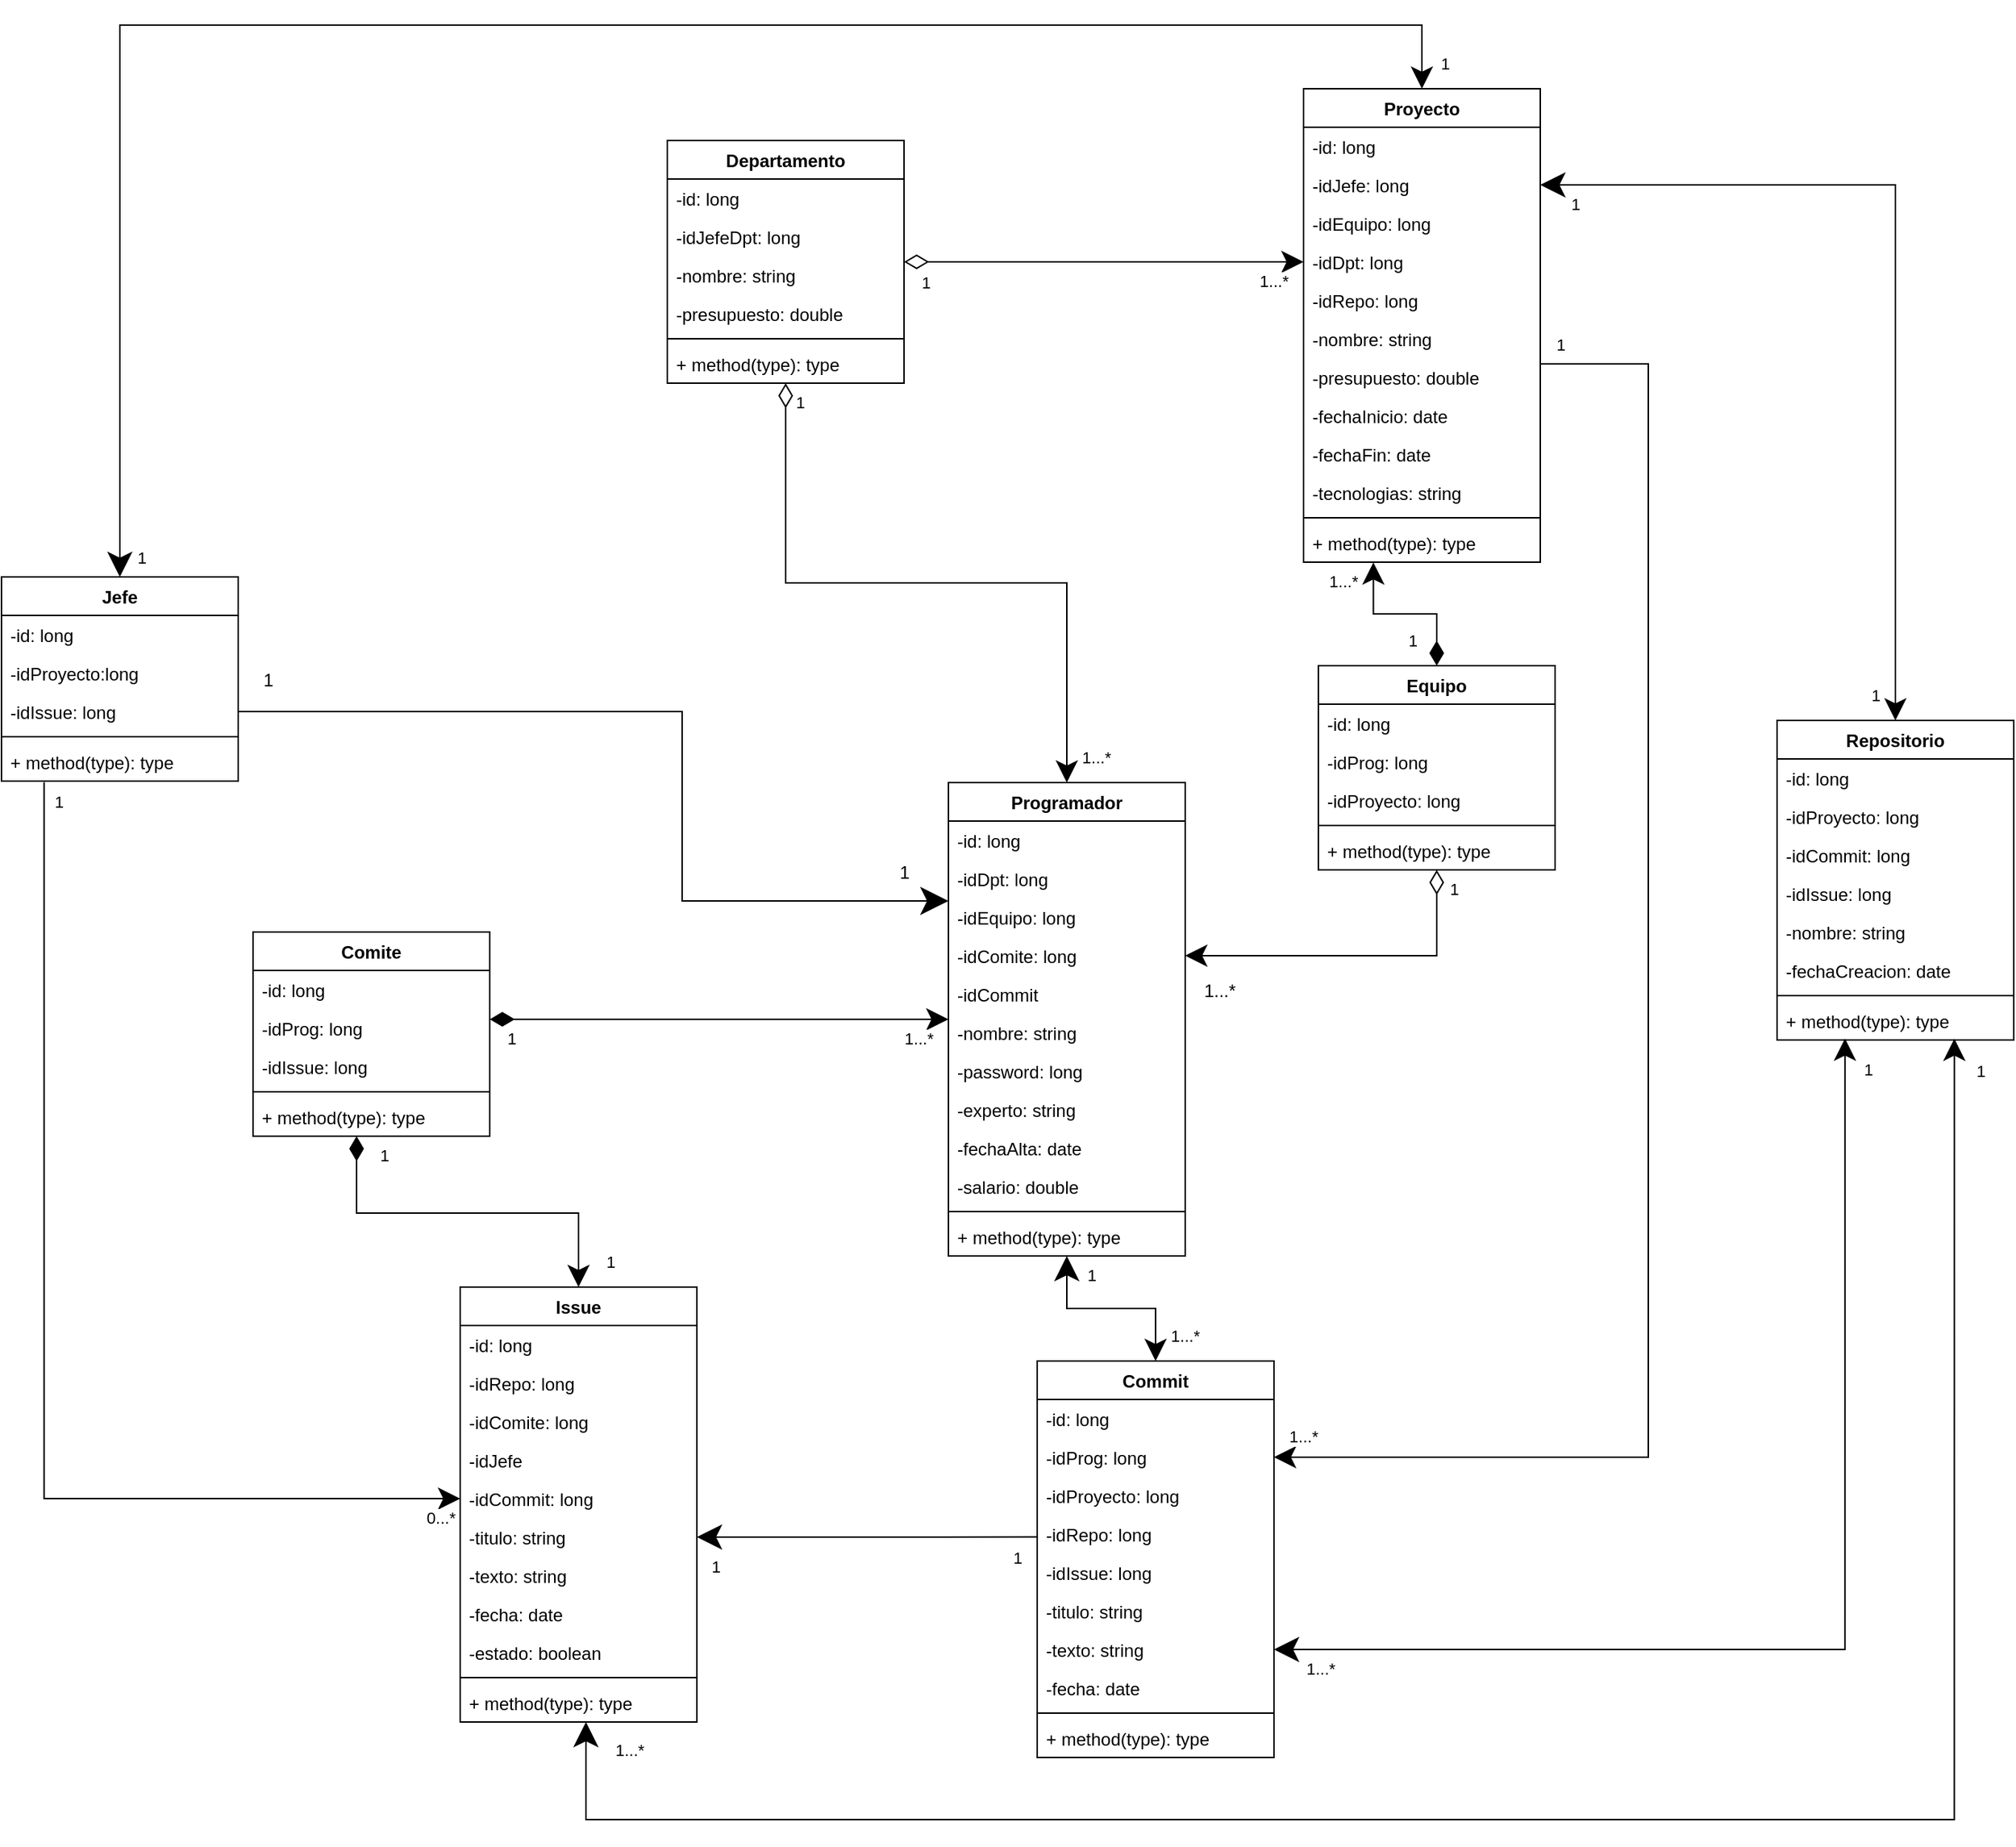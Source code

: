 <mxfile version="15.7.3" type="device"><diagram name="Diagrama de clases" id="c4acf3e9-155e-7222-9cf6-157b1a14988f"><mxGraphModel dx="868" dy="553" grid="1" gridSize="10" guides="1" tooltips="1" connect="1" arrows="1" fold="1" page="1" pageScale="1" pageWidth="2336" pageHeight="1654" background="none" math="0" shadow="0"><root><mxCell id="0"/><mxCell id="1" parent="0"/><mxCell id="_axdzpxDqSLrWPt9ekQt-28" value="" style="endArrow=classic;html=1;endSize=12;startArrow=diamondThin;startSize=14;startFill=0;edgeStyle=orthogonalEdgeStyle;rounded=0;endFill=1;exitX=1;exitY=0.5;exitDx=0;exitDy=0;entryX=0;entryY=0.5;entryDx=0;entryDy=0;" parent="1" source="Kv5uERLGmdED0ssKvJ5S-2" target="Kv5uERLGmdED0ssKvJ5S-15" edge="1"><mxGeometry relative="1" as="geometry"><mxPoint x="1140" y="413" as="sourcePoint"/><mxPoint x="1353.58" y="413" as="targetPoint"/></mxGeometry></mxCell><mxCell id="_axdzpxDqSLrWPt9ekQt-29" value="1" style="edgeLabel;resizable=0;html=1;align=left;verticalAlign=top;" parent="_axdzpxDqSLrWPt9ekQt-28" connectable="0" vertex="1"><mxGeometry x="-1" relative="1" as="geometry"><mxPoint x="10" y="1" as="offset"/></mxGeometry></mxCell><mxCell id="_axdzpxDqSLrWPt9ekQt-30" value="1...*" style="edgeLabel;resizable=0;html=1;align=right;verticalAlign=top;" parent="_axdzpxDqSLrWPt9ekQt-28" connectable="0" vertex="1"><mxGeometry x="1" relative="1" as="geometry"><mxPoint x="-10" as="offset"/></mxGeometry></mxCell><mxCell id="_axdzpxDqSLrWPt9ekQt-35" value="" style="endArrow=classic;html=1;endSize=12;startArrow=diamondThin;startSize=14;startFill=1;edgeStyle=orthogonalEdgeStyle;rounded=0;entryX=0.295;entryY=1.007;entryDx=0;entryDy=0;exitX=0.5;exitY=0;exitDx=0;exitDy=0;endFill=1;entryPerimeter=0;" parent="1" source="Kv5uERLGmdED0ssKvJ5S-37" target="Kv5uERLGmdED0ssKvJ5S-12" edge="1"><mxGeometry relative="1" as="geometry"><mxPoint x="1455" y="670" as="sourcePoint"/><mxPoint x="1443.58" y="556" as="targetPoint"/><Array as="points"/></mxGeometry></mxCell><mxCell id="_axdzpxDqSLrWPt9ekQt-36" value="1" style="edgeLabel;resizable=0;html=1;align=left;verticalAlign=top;" parent="_axdzpxDqSLrWPt9ekQt-35" connectable="0" vertex="1"><mxGeometry x="-1" relative="1" as="geometry"><mxPoint x="-21" y="-30" as="offset"/></mxGeometry></mxCell><mxCell id="_axdzpxDqSLrWPt9ekQt-37" value="1...*" style="edgeLabel;resizable=0;html=1;align=right;verticalAlign=top;" parent="_axdzpxDqSLrWPt9ekQt-35" connectable="0" vertex="1"><mxGeometry x="1" relative="1" as="geometry"><mxPoint x="-10" as="offset"/></mxGeometry></mxCell><mxCell id="_axdzpxDqSLrWPt9ekQt-48" value="" style="endArrow=classic;html=1;endSize=12;startArrow=diamondThin;startSize=14;startFill=0;edgeStyle=orthogonalEdgeStyle;rounded=0;endFill=1;exitX=0.5;exitY=1;exitDx=0;exitDy=0;entryX=1;entryY=0.5;entryDx=0;entryDy=0;" parent="1" source="Kv5uERLGmdED0ssKvJ5S-37" target="Kv5uERLGmdED0ssKvJ5S-28" edge="1"><mxGeometry relative="1" as="geometry"><mxPoint x="1452.9" y="775.742" as="sourcePoint"/><mxPoint x="1273" y="923" as="targetPoint"/><Array as="points"><mxPoint x="1450" y="876"/></Array></mxGeometry></mxCell><mxCell id="_axdzpxDqSLrWPt9ekQt-49" value="1" style="edgeLabel;resizable=0;html=1;align=left;verticalAlign=top;" parent="_axdzpxDqSLrWPt9ekQt-48" connectable="0" vertex="1"><mxGeometry x="-1" relative="1" as="geometry"><mxPoint x="7" as="offset"/></mxGeometry></mxCell><mxCell id="_axdzpxDqSLrWPt9ekQt-51" value="1...*" style="text;html=1;align=center;verticalAlign=middle;resizable=0;points=[];autosize=1;strokeColor=none;fillColor=none;" parent="1" vertex="1"><mxGeometry x="1283" y="890" width="40" height="20" as="geometry"/></mxCell><mxCell id="_axdzpxDqSLrWPt9ekQt-52" value="" style="endArrow=classic;html=1;endSize=12;startArrow=diamondThin;startSize=14;startFill=0;edgeStyle=orthogonalEdgeStyle;rounded=0;exitX=0.5;exitY=1;exitDx=0;exitDy=0;entryX=0.5;entryY=0;entryDx=0;entryDy=0;endFill=1;" parent="1" source="Kv5uERLGmdED0ssKvJ5S-2" target="Kv5uERLGmdED0ssKvJ5S-21" edge="1"><mxGeometry relative="1" as="geometry"><mxPoint x="1035.21" y="556" as="sourcePoint"/><mxPoint x="1193" y="793" as="targetPoint"/></mxGeometry></mxCell><mxCell id="_axdzpxDqSLrWPt9ekQt-53" value="1" style="edgeLabel;resizable=0;html=1;align=left;verticalAlign=top;" parent="_axdzpxDqSLrWPt9ekQt-52" connectable="0" vertex="1"><mxGeometry x="-1" relative="1" as="geometry"><mxPoint x="5" as="offset"/></mxGeometry></mxCell><mxCell id="_axdzpxDqSLrWPt9ekQt-54" value="1...*" style="edgeLabel;resizable=0;html=1;align=right;verticalAlign=top;" parent="_axdzpxDqSLrWPt9ekQt-52" connectable="0" vertex="1"><mxGeometry x="1" relative="1" as="geometry"><mxPoint x="30" y="-30" as="offset"/></mxGeometry></mxCell><mxCell id="_axdzpxDqSLrWPt9ekQt-59" value="" style="endArrow=classic;html=1;endSize=12;startArrow=diamondThin;startSize=14;startFill=1;edgeStyle=orthogonalEdgeStyle;rounded=0;endFill=1;entryX=0;entryY=0.5;entryDx=0;entryDy=0;" parent="1" target="Kv5uERLGmdED0ssKvJ5S-21" edge="1"><mxGeometry relative="1" as="geometry"><mxPoint x="810" y="919" as="sourcePoint"/><mxPoint x="1040" y="915" as="targetPoint"/><Array as="points"><mxPoint x="860" y="919"/></Array></mxGeometry></mxCell><mxCell id="_axdzpxDqSLrWPt9ekQt-60" value="1" style="edgeLabel;resizable=0;html=1;align=left;verticalAlign=top;" parent="_axdzpxDqSLrWPt9ekQt-59" connectable="0" vertex="1"><mxGeometry x="-1" relative="1" as="geometry"><mxPoint x="10" as="offset"/></mxGeometry></mxCell><mxCell id="_axdzpxDqSLrWPt9ekQt-61" value="1...*" style="edgeLabel;resizable=0;html=1;align=right;verticalAlign=top;" parent="_axdzpxDqSLrWPt9ekQt-59" connectable="0" vertex="1"><mxGeometry x="1" relative="1" as="geometry"><mxPoint x="-10" as="offset"/></mxGeometry></mxCell><mxCell id="_axdzpxDqSLrWPt9ekQt-72" value="" style="endArrow=classic;html=1;endSize=12;startArrow=diamondThin;startSize=14;startFill=1;edgeStyle=orthogonalEdgeStyle;rounded=0;endFill=1;entryX=0.5;entryY=0;entryDx=0;entryDy=0;" parent="1" source="Kv5uERLGmdED0ssKvJ5S-84" target="Kv5uERLGmdED0ssKvJ5S-66" edge="1"><mxGeometry relative="1" as="geometry"><mxPoint x="710" y="1050" as="sourcePoint"/><mxPoint x="888" y="1117" as="targetPoint"/><Array as="points"><mxPoint x="720" y="1050"/><mxPoint x="870" y="1050"/></Array></mxGeometry></mxCell><mxCell id="_axdzpxDqSLrWPt9ekQt-73" value="1" style="edgeLabel;resizable=0;html=1;align=left;verticalAlign=top;" parent="_axdzpxDqSLrWPt9ekQt-72" connectable="0" vertex="1"><mxGeometry x="-1" relative="1" as="geometry"><mxPoint x="14" as="offset"/></mxGeometry></mxCell><mxCell id="_axdzpxDqSLrWPt9ekQt-74" value="1" style="edgeLabel;resizable=0;html=1;align=right;verticalAlign=top;" parent="_axdzpxDqSLrWPt9ekQt-72" connectable="0" vertex="1"><mxGeometry x="1" relative="1" as="geometry"><mxPoint x="25" y="-30" as="offset"/></mxGeometry></mxCell><mxCell id="_axdzpxDqSLrWPt9ekQt-83" value="" style="endArrow=classic;html=1;endSize=12;startArrow=classic;startSize=14;startFill=1;edgeStyle=orthogonalEdgeStyle;rounded=0;exitX=0.5;exitY=1;exitDx=0;exitDy=0;endFill=1;" parent="1" source="Kv5uERLGmdED0ssKvJ5S-21" target="Kv5uERLGmdED0ssKvJ5S-53" edge="1"><mxGeometry relative="1" as="geometry"><mxPoint x="1180.84" y="1079" as="sourcePoint"/><mxPoint x="1263" y="1137" as="targetPoint"/></mxGeometry></mxCell><mxCell id="_axdzpxDqSLrWPt9ekQt-84" value="1" style="edgeLabel;resizable=0;html=1;align=left;verticalAlign=top;" parent="_axdzpxDqSLrWPt9ekQt-83" connectable="0" vertex="1"><mxGeometry x="-1" relative="1" as="geometry"><mxPoint x="12" as="offset"/></mxGeometry></mxCell><mxCell id="_axdzpxDqSLrWPt9ekQt-85" value="1...*" style="edgeLabel;resizable=0;html=1;align=right;verticalAlign=top;" parent="_axdzpxDqSLrWPt9ekQt-83" connectable="0" vertex="1"><mxGeometry x="1" relative="1" as="geometry"><mxPoint x="30" y="-30" as="offset"/></mxGeometry></mxCell><mxCell id="_axdzpxDqSLrWPt9ekQt-86" value="" style="endArrow=classic;html=1;endSize=12;startArrow=none;startSize=14;startFill=0;edgeStyle=orthogonalEdgeStyle;rounded=0;exitX=1;exitY=0.5;exitDx=0;exitDy=0;endFill=1;entryX=1;entryY=0.5;entryDx=0;entryDy=0;" parent="1" source="Kv5uERLGmdED0ssKvJ5S-20" target="Kv5uERLGmdED0ssKvJ5S-57" edge="1"><mxGeometry relative="1" as="geometry"><mxPoint x="1533.58" y="439" as="sourcePoint"/><mxPoint x="1333" y="1254" as="targetPoint"/><Array as="points"><mxPoint x="1520" y="476"/><mxPoint x="1593" y="476"/><mxPoint x="1593" y="1215"/></Array></mxGeometry></mxCell><mxCell id="_axdzpxDqSLrWPt9ekQt-87" value="1" style="edgeLabel;resizable=0;html=1;align=left;verticalAlign=top;" parent="_axdzpxDqSLrWPt9ekQt-86" connectable="0" vertex="1"><mxGeometry x="-1" relative="1" as="geometry"><mxPoint x="9" y="17" as="offset"/></mxGeometry></mxCell><mxCell id="_axdzpxDqSLrWPt9ekQt-88" value="1...*" style="edgeLabel;resizable=0;html=1;align=right;verticalAlign=top;" parent="_axdzpxDqSLrWPt9ekQt-86" connectable="0" vertex="1"><mxGeometry x="1" relative="1" as="geometry"><mxPoint x="30" y="-27" as="offset"/></mxGeometry></mxCell><mxCell id="_axdzpxDqSLrWPt9ekQt-96" value="" style="endArrow=classic;html=1;endSize=12;startArrow=classic;startSize=14;startFill=1;edgeStyle=orthogonalEdgeStyle;rounded=0;endFill=1;entryX=0.287;entryY=0.962;entryDx=0;entryDy=0;entryPerimeter=0;exitX=1;exitY=0.5;exitDx=0;exitDy=0;" parent="1" source="Kv5uERLGmdED0ssKvJ5S-63" target="Kv5uERLGmdED0ssKvJ5S-47" edge="1"><mxGeometry relative="1" as="geometry"><mxPoint x="1440" y="1306" as="sourcePoint"/><mxPoint x="1773" y="1000" as="targetPoint"/></mxGeometry></mxCell><mxCell id="_axdzpxDqSLrWPt9ekQt-97" value="1...*" style="edgeLabel;resizable=0;html=1;align=left;verticalAlign=top;" parent="_axdzpxDqSLrWPt9ekQt-96" connectable="0" vertex="1"><mxGeometry x="-1" relative="1" as="geometry"><mxPoint x="20" as="offset"/></mxGeometry></mxCell><mxCell id="_axdzpxDqSLrWPt9ekQt-98" value="1" style="edgeLabel;resizable=0;html=1;align=right;verticalAlign=top;" parent="_axdzpxDqSLrWPt9ekQt-96" connectable="0" vertex="1"><mxGeometry x="1" relative="1" as="geometry"><mxPoint x="20" y="8" as="offset"/></mxGeometry></mxCell><mxCell id="_axdzpxDqSLrWPt9ekQt-99" value="" style="endArrow=classic;html=1;endSize=12;startArrow=classic;startSize=14;startFill=1;edgeStyle=orthogonalEdgeStyle;rounded=0;entryX=0.5;entryY=0;entryDx=0;entryDy=0;exitX=1;exitY=0.5;exitDx=0;exitDy=0;endFill=1;" parent="1" source="Kv5uERLGmdED0ssKvJ5S-13" target="Kv5uERLGmdED0ssKvJ5S-44" edge="1"><mxGeometry relative="1" as="geometry"><mxPoint x="1533.58" y="361" as="sourcePoint"/><mxPoint x="1783" y="727" as="targetPoint"/></mxGeometry></mxCell><mxCell id="_axdzpxDqSLrWPt9ekQt-100" value="1" style="edgeLabel;resizable=0;html=1;align=left;verticalAlign=top;" parent="_axdzpxDqSLrWPt9ekQt-99" connectable="0" vertex="1"><mxGeometry x="-1" relative="1" as="geometry"><mxPoint x="19" as="offset"/></mxGeometry></mxCell><mxCell id="_axdzpxDqSLrWPt9ekQt-101" value="1" style="edgeLabel;resizable=0;html=1;align=right;verticalAlign=top;" parent="_axdzpxDqSLrWPt9ekQt-99" connectable="0" vertex="1"><mxGeometry x="1" relative="1" as="geometry"><mxPoint x="-10" y="-30" as="offset"/></mxGeometry></mxCell><mxCell id="_axdzpxDqSLrWPt9ekQt-102" value="" style="endArrow=none;html=1;endSize=12;startArrow=classic;startSize=14;startFill=1;edgeStyle=orthogonalEdgeStyle;rounded=0;endFill=0;exitX=1;exitY=0.5;exitDx=0;exitDy=0;entryX=0.003;entryY=0.57;entryDx=0;entryDy=0;entryPerimeter=0;" parent="1" source="Kv5uERLGmdED0ssKvJ5S-77" target="Kv5uERLGmdED0ssKvJ5S-59" edge="1"><mxGeometry relative="1" as="geometry"><mxPoint x="980" y="1270" as="sourcePoint"/><mxPoint x="1110" y="1250" as="targetPoint"/><Array as="points"><mxPoint x="1110" y="1269"/></Array></mxGeometry></mxCell><mxCell id="_axdzpxDqSLrWPt9ekQt-103" value="1" style="edgeLabel;resizable=0;html=1;align=left;verticalAlign=top;" parent="_axdzpxDqSLrWPt9ekQt-102" connectable="0" vertex="1"><mxGeometry x="-1" relative="1" as="geometry"><mxPoint x="8" y="7" as="offset"/></mxGeometry></mxCell><mxCell id="_axdzpxDqSLrWPt9ekQt-104" value="1" style="edgeLabel;resizable=0;html=1;align=right;verticalAlign=top;" parent="_axdzpxDqSLrWPt9ekQt-102" connectable="0" vertex="1"><mxGeometry x="1" relative="1" as="geometry"><mxPoint x="-10" y="1" as="offset"/></mxGeometry></mxCell><mxCell id="_axdzpxDqSLrWPt9ekQt-105" value="" style="endArrow=classic;html=1;endSize=12;startArrow=classic;startSize=14;startFill=1;edgeStyle=orthogonalEdgeStyle;rounded=0;endFill=1;entryX=0.749;entryY=0.966;entryDx=0;entryDy=0;entryPerimeter=0;" parent="1" source="Kv5uERLGmdED0ssKvJ5S-69" target="Kv5uERLGmdED0ssKvJ5S-47" edge="1"><mxGeometry relative="1" as="geometry"><mxPoint x="800" y="1420" as="sourcePoint"/><mxPoint x="1800" y="990" as="targetPoint"/><Array as="points"><mxPoint x="875" y="1460"/><mxPoint x="1800" y="1460"/></Array></mxGeometry></mxCell><mxCell id="_axdzpxDqSLrWPt9ekQt-106" value="1...*" style="edgeLabel;resizable=0;html=1;align=left;verticalAlign=top;" parent="_axdzpxDqSLrWPt9ekQt-105" connectable="0" vertex="1"><mxGeometry x="-1" relative="1" as="geometry"><mxPoint x="18" y="6" as="offset"/></mxGeometry></mxCell><mxCell id="_axdzpxDqSLrWPt9ekQt-107" value="1" style="edgeLabel;resizable=0;html=1;align=right;verticalAlign=top;" parent="_axdzpxDqSLrWPt9ekQt-105" connectable="0" vertex="1"><mxGeometry x="1" relative="1" as="geometry"><mxPoint x="22" y="9" as="offset"/></mxGeometry></mxCell><mxCell id="_axdzpxDqSLrWPt9ekQt-113" value="" style="endArrow=classic;html=1;endSize=12;startArrow=none;startSize=14;startFill=0;edgeStyle=orthogonalEdgeStyle;rounded=0;entryX=0;entryY=0.5;entryDx=0;entryDy=0;endFill=1;exitX=0.18;exitY=1.031;exitDx=0;exitDy=0;exitPerimeter=0;" parent="1" source="Kv5uERLGmdED0ssKvJ5S-91" target="Kv5uERLGmdED0ssKvJ5S-76" edge="1"><mxGeometry relative="1" as="geometry"><mxPoint x="537.96" y="766.324" as="sourcePoint"/><mxPoint x="813" y="1286" as="targetPoint"/></mxGeometry></mxCell><mxCell id="_axdzpxDqSLrWPt9ekQt-114" value="1" style="edgeLabel;resizable=0;html=1;align=left;verticalAlign=top;" parent="_axdzpxDqSLrWPt9ekQt-113" connectable="0" vertex="1"><mxGeometry x="-1" relative="1" as="geometry"><mxPoint x="5" as="offset"/></mxGeometry></mxCell><mxCell id="_axdzpxDqSLrWPt9ekQt-115" value="0...*" style="edgeLabel;resizable=0;html=1;align=right;verticalAlign=top;" parent="_axdzpxDqSLrWPt9ekQt-113" connectable="0" vertex="1"><mxGeometry x="1" relative="1" as="geometry"><mxPoint x="-3" as="offset"/></mxGeometry></mxCell><mxCell id="_axdzpxDqSLrWPt9ekQt-116" value="" style="endArrow=classic;endSize=16;endFill=1;html=1;rounded=0;edgeStyle=orthogonalEdgeStyle;exitX=1;exitY=0.5;exitDx=0;exitDy=0;entryX=0;entryY=0.25;entryDx=0;entryDy=0;" parent="1" source="Kv5uERLGmdED0ssKvJ5S-94" target="Kv5uERLGmdED0ssKvJ5S-21" edge="1"><mxGeometry width="160" relative="1" as="geometry"><mxPoint x="810" y="690" as="sourcePoint"/><mxPoint x="1113" y="884" as="targetPoint"/><Array as="points"><mxPoint x="940" y="711"/><mxPoint x="940" y="839"/></Array></mxGeometry></mxCell><mxCell id="_axdzpxDqSLrWPt9ekQt-117" value="" style="endArrow=classic;html=1;endSize=12;startArrow=classic;startSize=14;startFill=1;edgeStyle=orthogonalEdgeStyle;rounded=0;entryX=0.5;entryY=0;entryDx=0;entryDy=0;exitX=0.5;exitY=0;exitDx=0;exitDy=0;endFill=1;" parent="1" source="Kv5uERLGmdED0ssKvJ5S-88" target="Kv5uERLGmdED0ssKvJ5S-9" edge="1"><mxGeometry relative="1" as="geometry"><mxPoint x="543" y="663" as="sourcePoint"/><mxPoint x="1443.58" y="270" as="targetPoint"/><Array as="points"><mxPoint x="560" y="247"/><mxPoint x="1440" y="247"/></Array></mxGeometry></mxCell><mxCell id="_axdzpxDqSLrWPt9ekQt-118" value="1" style="edgeLabel;resizable=0;html=1;align=left;verticalAlign=top;" parent="_axdzpxDqSLrWPt9ekQt-117" connectable="0" vertex="1"><mxGeometry x="-1" relative="1" as="geometry"><mxPoint x="10" y="-26" as="offset"/></mxGeometry></mxCell><mxCell id="_axdzpxDqSLrWPt9ekQt-119" value="1" style="edgeLabel;resizable=0;html=1;align=right;verticalAlign=top;" parent="_axdzpxDqSLrWPt9ekQt-117" connectable="0" vertex="1"><mxGeometry x="1" relative="1" as="geometry"><mxPoint x="19" y="-30" as="offset"/></mxGeometry></mxCell><mxCell id="Kv5uERLGmdED0ssKvJ5S-2" value="Departamento" style="swimlane;fontStyle=1;align=center;verticalAlign=top;childLayout=stackLayout;horizontal=1;startSize=26;horizontalStack=0;resizeParent=1;resizeParentMax=0;resizeLast=0;collapsible=1;marginBottom=0;" parent="1" vertex="1"><mxGeometry x="930" y="325" width="160" height="164" as="geometry"/></mxCell><mxCell id="Kv5uERLGmdED0ssKvJ5S-3" value="-id: long" style="text;strokeColor=none;fillColor=none;align=left;verticalAlign=top;spacingLeft=4;spacingRight=4;overflow=hidden;rotatable=0;points=[[0,0.5],[1,0.5]];portConstraint=eastwest;" parent="Kv5uERLGmdED0ssKvJ5S-2" vertex="1"><mxGeometry y="26" width="160" height="26" as="geometry"/></mxCell><mxCell id="Kv5uERLGmdED0ssKvJ5S-7" value="-idJefeDpt: long" style="text;strokeColor=none;fillColor=none;align=left;verticalAlign=top;spacingLeft=4;spacingRight=4;overflow=hidden;rotatable=0;points=[[0,0.5],[1,0.5]];portConstraint=eastwest;" parent="Kv5uERLGmdED0ssKvJ5S-2" vertex="1"><mxGeometry y="52" width="160" height="26" as="geometry"/></mxCell><mxCell id="Kv5uERLGmdED0ssKvJ5S-6" value="-nombre: string" style="text;strokeColor=none;fillColor=none;align=left;verticalAlign=top;spacingLeft=4;spacingRight=4;overflow=hidden;rotatable=0;points=[[0,0.5],[1,0.5]];portConstraint=eastwest;" parent="Kv5uERLGmdED0ssKvJ5S-2" vertex="1"><mxGeometry y="78" width="160" height="26" as="geometry"/></mxCell><mxCell id="Kv5uERLGmdED0ssKvJ5S-8" value="-presupuesto: double" style="text;strokeColor=none;fillColor=none;align=left;verticalAlign=top;spacingLeft=4;spacingRight=4;overflow=hidden;rotatable=0;points=[[0,0.5],[1,0.5]];portConstraint=eastwest;" parent="Kv5uERLGmdED0ssKvJ5S-2" vertex="1"><mxGeometry y="104" width="160" height="26" as="geometry"/></mxCell><mxCell id="Kv5uERLGmdED0ssKvJ5S-4" value="" style="line;strokeWidth=1;fillColor=none;align=left;verticalAlign=middle;spacingTop=-1;spacingLeft=3;spacingRight=3;rotatable=0;labelPosition=right;points=[];portConstraint=eastwest;" parent="Kv5uERLGmdED0ssKvJ5S-2" vertex="1"><mxGeometry y="130" width="160" height="8" as="geometry"/></mxCell><mxCell id="Kv5uERLGmdED0ssKvJ5S-5" value="+ method(type): type" style="text;strokeColor=none;fillColor=none;align=left;verticalAlign=top;spacingLeft=4;spacingRight=4;overflow=hidden;rotatable=0;points=[[0,0.5],[1,0.5]];portConstraint=eastwest;" parent="Kv5uERLGmdED0ssKvJ5S-2" vertex="1"><mxGeometry y="138" width="160" height="26" as="geometry"/></mxCell><mxCell id="Kv5uERLGmdED0ssKvJ5S-9" value="Proyecto" style="swimlane;fontStyle=1;align=center;verticalAlign=top;childLayout=stackLayout;horizontal=1;startSize=26;horizontalStack=0;resizeParent=1;resizeParentMax=0;resizeLast=0;collapsible=1;marginBottom=0;" parent="1" vertex="1"><mxGeometry x="1360" y="290" width="160" height="320" as="geometry"/></mxCell><mxCell id="Kv5uERLGmdED0ssKvJ5S-10" value="-id: long" style="text;strokeColor=none;fillColor=none;align=left;verticalAlign=top;spacingLeft=4;spacingRight=4;overflow=hidden;rotatable=0;points=[[0,0.5],[1,0.5]];portConstraint=eastwest;" parent="Kv5uERLGmdED0ssKvJ5S-9" vertex="1"><mxGeometry y="26" width="160" height="26" as="geometry"/></mxCell><mxCell id="Kv5uERLGmdED0ssKvJ5S-13" value="-idJefe: long" style="text;strokeColor=none;fillColor=none;align=left;verticalAlign=top;spacingLeft=4;spacingRight=4;overflow=hidden;rotatable=0;points=[[0,0.5],[1,0.5]];portConstraint=eastwest;" parent="Kv5uERLGmdED0ssKvJ5S-9" vertex="1"><mxGeometry y="52" width="160" height="26" as="geometry"/></mxCell><mxCell id="Kv5uERLGmdED0ssKvJ5S-14" value="-idEquipo: long" style="text;strokeColor=none;fillColor=none;align=left;verticalAlign=top;spacingLeft=4;spacingRight=4;overflow=hidden;rotatable=0;points=[[0,0.5],[1,0.5]];portConstraint=eastwest;" parent="Kv5uERLGmdED0ssKvJ5S-9" vertex="1"><mxGeometry y="78" width="160" height="26" as="geometry"/></mxCell><mxCell id="Kv5uERLGmdED0ssKvJ5S-15" value="-idDpt: long" style="text;strokeColor=none;fillColor=none;align=left;verticalAlign=top;spacingLeft=4;spacingRight=4;overflow=hidden;rotatable=0;points=[[0,0.5],[1,0.5]];portConstraint=eastwest;" parent="Kv5uERLGmdED0ssKvJ5S-9" vertex="1"><mxGeometry y="104" width="160" height="26" as="geometry"/></mxCell><mxCell id="Kv5uERLGmdED0ssKvJ5S-20" value="-idRepo: long" style="text;strokeColor=none;fillColor=none;align=left;verticalAlign=top;spacingLeft=4;spacingRight=4;overflow=hidden;rotatable=0;points=[[0,0.5],[1,0.5]];portConstraint=eastwest;" parent="Kv5uERLGmdED0ssKvJ5S-9" vertex="1"><mxGeometry y="130" width="160" height="26" as="geometry"/></mxCell><mxCell id="Kv5uERLGmdED0ssKvJ5S-16" value="-nombre: string" style="text;strokeColor=none;fillColor=none;align=left;verticalAlign=top;spacingLeft=4;spacingRight=4;overflow=hidden;rotatable=0;points=[[0,0.5],[1,0.5]];portConstraint=eastwest;" parent="Kv5uERLGmdED0ssKvJ5S-9" vertex="1"><mxGeometry y="156" width="160" height="26" as="geometry"/></mxCell><mxCell id="Kv5uERLGmdED0ssKvJ5S-17" value="-presupuesto: double" style="text;strokeColor=none;fillColor=none;align=left;verticalAlign=top;spacingLeft=4;spacingRight=4;overflow=hidden;rotatable=0;points=[[0,0.5],[1,0.5]];portConstraint=eastwest;" parent="Kv5uERLGmdED0ssKvJ5S-9" vertex="1"><mxGeometry y="182" width="160" height="26" as="geometry"/></mxCell><mxCell id="Kv5uERLGmdED0ssKvJ5S-18" value="-fechaInicio: date" style="text;strokeColor=none;fillColor=none;align=left;verticalAlign=top;spacingLeft=4;spacingRight=4;overflow=hidden;rotatable=0;points=[[0,0.5],[1,0.5]];portConstraint=eastwest;" parent="Kv5uERLGmdED0ssKvJ5S-9" vertex="1"><mxGeometry y="208" width="160" height="26" as="geometry"/></mxCell><mxCell id="Kv5uERLGmdED0ssKvJ5S-19" value="-fechaFin: date" style="text;strokeColor=none;fillColor=none;align=left;verticalAlign=top;spacingLeft=4;spacingRight=4;overflow=hidden;rotatable=0;points=[[0,0.5],[1,0.5]];portConstraint=eastwest;" parent="Kv5uERLGmdED0ssKvJ5S-9" vertex="1"><mxGeometry y="234" width="160" height="26" as="geometry"/></mxCell><mxCell id="vBWPvUrGqS5cVMjWEZOd-1" value="-tecnologias: string" style="text;strokeColor=none;fillColor=none;align=left;verticalAlign=top;spacingLeft=4;spacingRight=4;overflow=hidden;rotatable=0;points=[[0,0.5],[1,0.5]];portConstraint=eastwest;" parent="Kv5uERLGmdED0ssKvJ5S-9" vertex="1"><mxGeometry y="260" width="160" height="26" as="geometry"/></mxCell><mxCell id="Kv5uERLGmdED0ssKvJ5S-11" value="" style="line;strokeWidth=1;fillColor=none;align=left;verticalAlign=middle;spacingTop=-1;spacingLeft=3;spacingRight=3;rotatable=0;labelPosition=right;points=[];portConstraint=eastwest;" parent="Kv5uERLGmdED0ssKvJ5S-9" vertex="1"><mxGeometry y="286" width="160" height="8" as="geometry"/></mxCell><mxCell id="Kv5uERLGmdED0ssKvJ5S-12" value="+ method(type): type" style="text;strokeColor=none;fillColor=none;align=left;verticalAlign=top;spacingLeft=4;spacingRight=4;overflow=hidden;rotatable=0;points=[[0,0.5],[1,0.5]];portConstraint=eastwest;" parent="Kv5uERLGmdED0ssKvJ5S-9" vertex="1"><mxGeometry y="294" width="160" height="26" as="geometry"/></mxCell><mxCell id="Kv5uERLGmdED0ssKvJ5S-21" value="Programador" style="swimlane;fontStyle=1;align=center;verticalAlign=top;childLayout=stackLayout;horizontal=1;startSize=26;horizontalStack=0;resizeParent=1;resizeParentMax=0;resizeLast=0;collapsible=1;marginBottom=0;" parent="1" vertex="1"><mxGeometry x="1120" y="759" width="160" height="320" as="geometry"/></mxCell><mxCell id="Kv5uERLGmdED0ssKvJ5S-22" value="-id: long" style="text;strokeColor=none;fillColor=none;align=left;verticalAlign=top;spacingLeft=4;spacingRight=4;overflow=hidden;rotatable=0;points=[[0,0.5],[1,0.5]];portConstraint=eastwest;" parent="Kv5uERLGmdED0ssKvJ5S-21" vertex="1"><mxGeometry y="26" width="160" height="26" as="geometry"/></mxCell><mxCell id="Kv5uERLGmdED0ssKvJ5S-26" value="-idDpt: long" style="text;strokeColor=none;fillColor=none;align=left;verticalAlign=top;spacingLeft=4;spacingRight=4;overflow=hidden;rotatable=0;points=[[0,0.5],[1,0.5]];portConstraint=eastwest;" parent="Kv5uERLGmdED0ssKvJ5S-21" vertex="1"><mxGeometry y="52" width="160" height="26" as="geometry"/></mxCell><mxCell id="Kv5uERLGmdED0ssKvJ5S-27" value="-idEquipo: long" style="text;strokeColor=none;fillColor=none;align=left;verticalAlign=top;spacingLeft=4;spacingRight=4;overflow=hidden;rotatable=0;points=[[0,0.5],[1,0.5]];portConstraint=eastwest;" parent="Kv5uERLGmdED0ssKvJ5S-21" vertex="1"><mxGeometry y="78" width="160" height="26" as="geometry"/></mxCell><mxCell id="Kv5uERLGmdED0ssKvJ5S-28" value="-idComite: long" style="text;strokeColor=none;fillColor=none;align=left;verticalAlign=top;spacingLeft=4;spacingRight=4;overflow=hidden;rotatable=0;points=[[0,0.5],[1,0.5]];portConstraint=eastwest;" parent="Kv5uERLGmdED0ssKvJ5S-21" vertex="1"><mxGeometry y="104" width="160" height="26" as="geometry"/></mxCell><mxCell id="Kv5uERLGmdED0ssKvJ5S-32" value="-idCommit" style="text;strokeColor=none;fillColor=none;align=left;verticalAlign=top;spacingLeft=4;spacingRight=4;overflow=hidden;rotatable=0;points=[[0,0.5],[1,0.5]];portConstraint=eastwest;" parent="Kv5uERLGmdED0ssKvJ5S-21" vertex="1"><mxGeometry y="130" width="160" height="26" as="geometry"/></mxCell><mxCell id="Kv5uERLGmdED0ssKvJ5S-29" value="-nombre: string" style="text;strokeColor=none;fillColor=none;align=left;verticalAlign=top;spacingLeft=4;spacingRight=4;overflow=hidden;rotatable=0;points=[[0,0.5],[1,0.5]];portConstraint=eastwest;" parent="Kv5uERLGmdED0ssKvJ5S-21" vertex="1"><mxGeometry y="156" width="160" height="26" as="geometry"/></mxCell><mxCell id="7ZDNfVla1nmaq34v9sly-1" value="-password: long" style="text;strokeColor=none;fillColor=none;align=left;verticalAlign=top;spacingLeft=4;spacingRight=4;overflow=hidden;rotatable=0;points=[[0,0.5],[1,0.5]];portConstraint=eastwest;" parent="Kv5uERLGmdED0ssKvJ5S-21" vertex="1"><mxGeometry y="182" width="160" height="26" as="geometry"/></mxCell><mxCell id="Kv5uERLGmdED0ssKvJ5S-25" value="-experto: string" style="text;strokeColor=none;fillColor=none;align=left;verticalAlign=top;spacingLeft=4;spacingRight=4;overflow=hidden;rotatable=0;points=[[0,0.5],[1,0.5]];portConstraint=eastwest;" parent="Kv5uERLGmdED0ssKvJ5S-21" vertex="1"><mxGeometry y="208" width="160" height="26" as="geometry"/></mxCell><mxCell id="Kv5uERLGmdED0ssKvJ5S-31" value="-fechaAlta: date" style="text;strokeColor=none;fillColor=none;align=left;verticalAlign=top;spacingLeft=4;spacingRight=4;overflow=hidden;rotatable=0;points=[[0,0.5],[1,0.5]];portConstraint=eastwest;" parent="Kv5uERLGmdED0ssKvJ5S-21" vertex="1"><mxGeometry y="234" width="160" height="26" as="geometry"/></mxCell><mxCell id="Kv5uERLGmdED0ssKvJ5S-30" value="-salario: double" style="text;strokeColor=none;fillColor=none;align=left;verticalAlign=top;spacingLeft=4;spacingRight=4;overflow=hidden;rotatable=0;points=[[0,0.5],[1,0.5]];portConstraint=eastwest;" parent="Kv5uERLGmdED0ssKvJ5S-21" vertex="1"><mxGeometry y="260" width="160" height="26" as="geometry"/></mxCell><mxCell id="Kv5uERLGmdED0ssKvJ5S-23" value="" style="line;strokeWidth=1;fillColor=none;align=left;verticalAlign=middle;spacingTop=-1;spacingLeft=3;spacingRight=3;rotatable=0;labelPosition=right;points=[];portConstraint=eastwest;" parent="Kv5uERLGmdED0ssKvJ5S-21" vertex="1"><mxGeometry y="286" width="160" height="8" as="geometry"/></mxCell><mxCell id="Kv5uERLGmdED0ssKvJ5S-24" value="+ method(type): type" style="text;strokeColor=none;fillColor=none;align=left;verticalAlign=top;spacingLeft=4;spacingRight=4;overflow=hidden;rotatable=0;points=[[0,0.5],[1,0.5]];portConstraint=eastwest;" parent="Kv5uERLGmdED0ssKvJ5S-21" vertex="1"><mxGeometry y="294" width="160" height="26" as="geometry"/></mxCell><mxCell id="Kv5uERLGmdED0ssKvJ5S-37" value="Equipo" style="swimlane;fontStyle=1;align=center;verticalAlign=top;childLayout=stackLayout;horizontal=1;startSize=26;horizontalStack=0;resizeParent=1;resizeParentMax=0;resizeLast=0;collapsible=1;marginBottom=0;" parent="1" vertex="1"><mxGeometry x="1370" y="680" width="160" height="138" as="geometry"/></mxCell><mxCell id="Kv5uERLGmdED0ssKvJ5S-38" value="-id: long" style="text;strokeColor=none;fillColor=none;align=left;verticalAlign=top;spacingLeft=4;spacingRight=4;overflow=hidden;rotatable=0;points=[[0,0.5],[1,0.5]];portConstraint=eastwest;" parent="Kv5uERLGmdED0ssKvJ5S-37" vertex="1"><mxGeometry y="26" width="160" height="26" as="geometry"/></mxCell><mxCell id="Kv5uERLGmdED0ssKvJ5S-41" value="-idProg: long" style="text;strokeColor=none;fillColor=none;align=left;verticalAlign=top;spacingLeft=4;spacingRight=4;overflow=hidden;rotatable=0;points=[[0,0.5],[1,0.5]];portConstraint=eastwest;" parent="Kv5uERLGmdED0ssKvJ5S-37" vertex="1"><mxGeometry y="52" width="160" height="26" as="geometry"/></mxCell><mxCell id="Kv5uERLGmdED0ssKvJ5S-42" value="-idProyecto: long" style="text;strokeColor=none;fillColor=none;align=left;verticalAlign=top;spacingLeft=4;spacingRight=4;overflow=hidden;rotatable=0;points=[[0,0.5],[1,0.5]];portConstraint=eastwest;" parent="Kv5uERLGmdED0ssKvJ5S-37" vertex="1"><mxGeometry y="78" width="160" height="26" as="geometry"/></mxCell><mxCell id="Kv5uERLGmdED0ssKvJ5S-39" value="" style="line;strokeWidth=1;fillColor=none;align=left;verticalAlign=middle;spacingTop=-1;spacingLeft=3;spacingRight=3;rotatable=0;labelPosition=right;points=[];portConstraint=eastwest;" parent="Kv5uERLGmdED0ssKvJ5S-37" vertex="1"><mxGeometry y="104" width="160" height="8" as="geometry"/></mxCell><mxCell id="Kv5uERLGmdED0ssKvJ5S-40" value="+ method(type): type" style="text;strokeColor=none;fillColor=none;align=left;verticalAlign=top;spacingLeft=4;spacingRight=4;overflow=hidden;rotatable=0;points=[[0,0.5],[1,0.5]];portConstraint=eastwest;" parent="Kv5uERLGmdED0ssKvJ5S-37" vertex="1"><mxGeometry y="112" width="160" height="26" as="geometry"/></mxCell><mxCell id="Kv5uERLGmdED0ssKvJ5S-44" value="Repositorio" style="swimlane;fontStyle=1;align=center;verticalAlign=top;childLayout=stackLayout;horizontal=1;startSize=26;horizontalStack=0;resizeParent=1;resizeParentMax=0;resizeLast=0;collapsible=1;marginBottom=0;" parent="1" vertex="1"><mxGeometry x="1680" y="717" width="160" height="216" as="geometry"/></mxCell><mxCell id="Kv5uERLGmdED0ssKvJ5S-45" value="-id: long" style="text;strokeColor=none;fillColor=none;align=left;verticalAlign=top;spacingLeft=4;spacingRight=4;overflow=hidden;rotatable=0;points=[[0,0.5],[1,0.5]];portConstraint=eastwest;" parent="Kv5uERLGmdED0ssKvJ5S-44" vertex="1"><mxGeometry y="26" width="160" height="26" as="geometry"/></mxCell><mxCell id="Kv5uERLGmdED0ssKvJ5S-48" value="-idProyecto: long" style="text;strokeColor=none;fillColor=none;align=left;verticalAlign=top;spacingLeft=4;spacingRight=4;overflow=hidden;rotatable=0;points=[[0,0.5],[1,0.5]];portConstraint=eastwest;" parent="Kv5uERLGmdED0ssKvJ5S-44" vertex="1"><mxGeometry y="52" width="160" height="26" as="geometry"/></mxCell><mxCell id="Kv5uERLGmdED0ssKvJ5S-49" value="-idCommit: long" style="text;strokeColor=none;fillColor=none;align=left;verticalAlign=top;spacingLeft=4;spacingRight=4;overflow=hidden;rotatable=0;points=[[0,0.5],[1,0.5]];portConstraint=eastwest;" parent="Kv5uERLGmdED0ssKvJ5S-44" vertex="1"><mxGeometry y="78" width="160" height="26" as="geometry"/></mxCell><mxCell id="Kv5uERLGmdED0ssKvJ5S-50" value="-idIssue: long" style="text;strokeColor=none;fillColor=none;align=left;verticalAlign=top;spacingLeft=4;spacingRight=4;overflow=hidden;rotatable=0;points=[[0,0.5],[1,0.5]];portConstraint=eastwest;" parent="Kv5uERLGmdED0ssKvJ5S-44" vertex="1"><mxGeometry y="104" width="160" height="26" as="geometry"/></mxCell><mxCell id="Kv5uERLGmdED0ssKvJ5S-51" value="-nombre: string" style="text;strokeColor=none;fillColor=none;align=left;verticalAlign=top;spacingLeft=4;spacingRight=4;overflow=hidden;rotatable=0;points=[[0,0.5],[1,0.5]];portConstraint=eastwest;" parent="Kv5uERLGmdED0ssKvJ5S-44" vertex="1"><mxGeometry y="130" width="160" height="26" as="geometry"/></mxCell><mxCell id="Kv5uERLGmdED0ssKvJ5S-52" value="-fechaCreacion: date" style="text;strokeColor=none;fillColor=none;align=left;verticalAlign=top;spacingLeft=4;spacingRight=4;overflow=hidden;rotatable=0;points=[[0,0.5],[1,0.5]];portConstraint=eastwest;" parent="Kv5uERLGmdED0ssKvJ5S-44" vertex="1"><mxGeometry y="156" width="160" height="26" as="geometry"/></mxCell><mxCell id="Kv5uERLGmdED0ssKvJ5S-46" value="" style="line;strokeWidth=1;fillColor=none;align=left;verticalAlign=middle;spacingTop=-1;spacingLeft=3;spacingRight=3;rotatable=0;labelPosition=right;points=[];portConstraint=eastwest;" parent="Kv5uERLGmdED0ssKvJ5S-44" vertex="1"><mxGeometry y="182" width="160" height="8" as="geometry"/></mxCell><mxCell id="Kv5uERLGmdED0ssKvJ5S-47" value="+ method(type): type" style="text;strokeColor=none;fillColor=none;align=left;verticalAlign=top;spacingLeft=4;spacingRight=4;overflow=hidden;rotatable=0;points=[[0,0.5],[1,0.5]];portConstraint=eastwest;" parent="Kv5uERLGmdED0ssKvJ5S-44" vertex="1"><mxGeometry y="190" width="160" height="26" as="geometry"/></mxCell><mxCell id="Kv5uERLGmdED0ssKvJ5S-53" value="Commit" style="swimlane;fontStyle=1;align=center;verticalAlign=top;childLayout=stackLayout;horizontal=1;startSize=26;horizontalStack=0;resizeParent=1;resizeParentMax=0;resizeLast=0;collapsible=1;marginBottom=0;" parent="1" vertex="1"><mxGeometry x="1180" y="1150" width="160" height="268" as="geometry"/></mxCell><mxCell id="Kv5uERLGmdED0ssKvJ5S-54" value="-id: long" style="text;strokeColor=none;fillColor=none;align=left;verticalAlign=top;spacingLeft=4;spacingRight=4;overflow=hidden;rotatable=0;points=[[0,0.5],[1,0.5]];portConstraint=eastwest;" parent="Kv5uERLGmdED0ssKvJ5S-53" vertex="1"><mxGeometry y="26" width="160" height="26" as="geometry"/></mxCell><mxCell id="Kv5uERLGmdED0ssKvJ5S-57" value="-idProg: long" style="text;strokeColor=none;fillColor=none;align=left;verticalAlign=top;spacingLeft=4;spacingRight=4;overflow=hidden;rotatable=0;points=[[0,0.5],[1,0.5]];portConstraint=eastwest;" parent="Kv5uERLGmdED0ssKvJ5S-53" vertex="1"><mxGeometry y="52" width="160" height="26" as="geometry"/></mxCell><mxCell id="Kv5uERLGmdED0ssKvJ5S-58" value="-idProyecto: long" style="text;strokeColor=none;fillColor=none;align=left;verticalAlign=top;spacingLeft=4;spacingRight=4;overflow=hidden;rotatable=0;points=[[0,0.5],[1,0.5]];portConstraint=eastwest;" parent="Kv5uERLGmdED0ssKvJ5S-53" vertex="1"><mxGeometry y="78" width="160" height="26" as="geometry"/></mxCell><mxCell id="Kv5uERLGmdED0ssKvJ5S-59" value="-idRepo: long" style="text;strokeColor=none;fillColor=none;align=left;verticalAlign=top;spacingLeft=4;spacingRight=4;overflow=hidden;rotatable=0;points=[[0,0.5],[1,0.5]];portConstraint=eastwest;" parent="Kv5uERLGmdED0ssKvJ5S-53" vertex="1"><mxGeometry y="104" width="160" height="26" as="geometry"/></mxCell><mxCell id="Kv5uERLGmdED0ssKvJ5S-61" value="-idIssue: long" style="text;strokeColor=none;fillColor=none;align=left;verticalAlign=top;spacingLeft=4;spacingRight=4;overflow=hidden;rotatable=0;points=[[0,0.5],[1,0.5]];portConstraint=eastwest;" parent="Kv5uERLGmdED0ssKvJ5S-53" vertex="1"><mxGeometry y="130" width="160" height="26" as="geometry"/></mxCell><mxCell id="Kv5uERLGmdED0ssKvJ5S-62" value="-titulo: string" style="text;strokeColor=none;fillColor=none;align=left;verticalAlign=top;spacingLeft=4;spacingRight=4;overflow=hidden;rotatable=0;points=[[0,0.5],[1,0.5]];portConstraint=eastwest;" parent="Kv5uERLGmdED0ssKvJ5S-53" vertex="1"><mxGeometry y="156" width="160" height="26" as="geometry"/></mxCell><mxCell id="Kv5uERLGmdED0ssKvJ5S-63" value="-texto: string" style="text;strokeColor=none;fillColor=none;align=left;verticalAlign=top;spacingLeft=4;spacingRight=4;overflow=hidden;rotatable=0;points=[[0,0.5],[1,0.5]];portConstraint=eastwest;" parent="Kv5uERLGmdED0ssKvJ5S-53" vertex="1"><mxGeometry y="182" width="160" height="26" as="geometry"/></mxCell><mxCell id="Kv5uERLGmdED0ssKvJ5S-64" value="-fecha: date" style="text;strokeColor=none;fillColor=none;align=left;verticalAlign=top;spacingLeft=4;spacingRight=4;overflow=hidden;rotatable=0;points=[[0,0.5],[1,0.5]];portConstraint=eastwest;" parent="Kv5uERLGmdED0ssKvJ5S-53" vertex="1"><mxGeometry y="208" width="160" height="26" as="geometry"/></mxCell><mxCell id="Kv5uERLGmdED0ssKvJ5S-55" value="" style="line;strokeWidth=1;fillColor=none;align=left;verticalAlign=middle;spacingTop=-1;spacingLeft=3;spacingRight=3;rotatable=0;labelPosition=right;points=[];portConstraint=eastwest;" parent="Kv5uERLGmdED0ssKvJ5S-53" vertex="1"><mxGeometry y="234" width="160" height="8" as="geometry"/></mxCell><mxCell id="Kv5uERLGmdED0ssKvJ5S-56" value="+ method(type): type" style="text;strokeColor=none;fillColor=none;align=left;verticalAlign=top;spacingLeft=4;spacingRight=4;overflow=hidden;rotatable=0;points=[[0,0.5],[1,0.5]];portConstraint=eastwest;" parent="Kv5uERLGmdED0ssKvJ5S-53" vertex="1"><mxGeometry y="242" width="160" height="26" as="geometry"/></mxCell><mxCell id="Kv5uERLGmdED0ssKvJ5S-66" value="Issue" style="swimlane;fontStyle=1;align=center;verticalAlign=top;childLayout=stackLayout;horizontal=1;startSize=26;horizontalStack=0;resizeParent=1;resizeParentMax=0;resizeLast=0;collapsible=1;marginBottom=0;" parent="1" vertex="1"><mxGeometry x="790" y="1100" width="160" height="294" as="geometry"/></mxCell><mxCell id="Kv5uERLGmdED0ssKvJ5S-67" value="-id: long" style="text;strokeColor=none;fillColor=none;align=left;verticalAlign=top;spacingLeft=4;spacingRight=4;overflow=hidden;rotatable=0;points=[[0,0.5],[1,0.5]];portConstraint=eastwest;" parent="Kv5uERLGmdED0ssKvJ5S-66" vertex="1"><mxGeometry y="26" width="160" height="26" as="geometry"/></mxCell><mxCell id="Kv5uERLGmdED0ssKvJ5S-71" value="-idRepo: long" style="text;strokeColor=none;fillColor=none;align=left;verticalAlign=top;spacingLeft=4;spacingRight=4;overflow=hidden;rotatable=0;points=[[0,0.5],[1,0.5]];portConstraint=eastwest;" parent="Kv5uERLGmdED0ssKvJ5S-66" vertex="1"><mxGeometry y="52" width="160" height="26" as="geometry"/></mxCell><mxCell id="Kv5uERLGmdED0ssKvJ5S-73" value="-idComite: long" style="text;strokeColor=none;fillColor=none;align=left;verticalAlign=top;spacingLeft=4;spacingRight=4;overflow=hidden;rotatable=0;points=[[0,0.5],[1,0.5]];portConstraint=eastwest;" parent="Kv5uERLGmdED0ssKvJ5S-66" vertex="1"><mxGeometry y="78" width="160" height="26" as="geometry"/></mxCell><mxCell id="Kv5uERLGmdED0ssKvJ5S-75" value="-idJefe" style="text;strokeColor=none;fillColor=none;align=left;verticalAlign=top;spacingLeft=4;spacingRight=4;overflow=hidden;rotatable=0;points=[[0,0.5],[1,0.5]];portConstraint=eastwest;" parent="Kv5uERLGmdED0ssKvJ5S-66" vertex="1"><mxGeometry y="104" width="160" height="26" as="geometry"/></mxCell><mxCell id="Kv5uERLGmdED0ssKvJ5S-76" value="-idCommit: long" style="text;strokeColor=none;fillColor=none;align=left;verticalAlign=top;spacingLeft=4;spacingRight=4;overflow=hidden;rotatable=0;points=[[0,0.5],[1,0.5]];portConstraint=eastwest;" parent="Kv5uERLGmdED0ssKvJ5S-66" vertex="1"><mxGeometry y="130" width="160" height="26" as="geometry"/></mxCell><mxCell id="Kv5uERLGmdED0ssKvJ5S-77" value="-titulo: string" style="text;strokeColor=none;fillColor=none;align=left;verticalAlign=top;spacingLeft=4;spacingRight=4;overflow=hidden;rotatable=0;points=[[0,0.5],[1,0.5]];portConstraint=eastwest;" parent="Kv5uERLGmdED0ssKvJ5S-66" vertex="1"><mxGeometry y="156" width="160" height="26" as="geometry"/></mxCell><mxCell id="Kv5uERLGmdED0ssKvJ5S-78" value="-texto: string" style="text;strokeColor=none;fillColor=none;align=left;verticalAlign=top;spacingLeft=4;spacingRight=4;overflow=hidden;rotatable=0;points=[[0,0.5],[1,0.5]];portConstraint=eastwest;" parent="Kv5uERLGmdED0ssKvJ5S-66" vertex="1"><mxGeometry y="182" width="160" height="26" as="geometry"/></mxCell><mxCell id="Kv5uERLGmdED0ssKvJ5S-79" value="-fecha: date" style="text;strokeColor=none;fillColor=none;align=left;verticalAlign=top;spacingLeft=4;spacingRight=4;overflow=hidden;rotatable=0;points=[[0,0.5],[1,0.5]];portConstraint=eastwest;" parent="Kv5uERLGmdED0ssKvJ5S-66" vertex="1"><mxGeometry y="208" width="160" height="26" as="geometry"/></mxCell><mxCell id="Kv5uERLGmdED0ssKvJ5S-80" value="-estado: boolean" style="text;strokeColor=none;fillColor=none;align=left;verticalAlign=top;spacingLeft=4;spacingRight=4;overflow=hidden;rotatable=0;points=[[0,0.5],[1,0.5]];portConstraint=eastwest;" parent="Kv5uERLGmdED0ssKvJ5S-66" vertex="1"><mxGeometry y="234" width="160" height="26" as="geometry"/></mxCell><mxCell id="Kv5uERLGmdED0ssKvJ5S-68" value="" style="line;strokeWidth=1;fillColor=none;align=left;verticalAlign=middle;spacingTop=-1;spacingLeft=3;spacingRight=3;rotatable=0;labelPosition=right;points=[];portConstraint=eastwest;" parent="Kv5uERLGmdED0ssKvJ5S-66" vertex="1"><mxGeometry y="260" width="160" height="8" as="geometry"/></mxCell><mxCell id="Kv5uERLGmdED0ssKvJ5S-69" value="+ method(type): type" style="text;strokeColor=none;fillColor=none;align=left;verticalAlign=top;spacingLeft=4;spacingRight=4;overflow=hidden;rotatable=0;points=[[0,0.5],[1,0.5]];portConstraint=eastwest;" parent="Kv5uERLGmdED0ssKvJ5S-66" vertex="1"><mxGeometry y="268" width="160" height="26" as="geometry"/></mxCell><mxCell id="Kv5uERLGmdED0ssKvJ5S-81" value="Comite" style="swimlane;fontStyle=1;align=center;verticalAlign=top;childLayout=stackLayout;horizontal=1;startSize=26;horizontalStack=0;resizeParent=1;resizeParentMax=0;resizeLast=0;collapsible=1;marginBottom=0;" parent="1" vertex="1"><mxGeometry x="650" y="860" width="160" height="138" as="geometry"/></mxCell><mxCell id="Kv5uERLGmdED0ssKvJ5S-82" value="-id: long" style="text;strokeColor=none;fillColor=none;align=left;verticalAlign=top;spacingLeft=4;spacingRight=4;overflow=hidden;rotatable=0;points=[[0,0.5],[1,0.5]];portConstraint=eastwest;" parent="Kv5uERLGmdED0ssKvJ5S-81" vertex="1"><mxGeometry y="26" width="160" height="26" as="geometry"/></mxCell><mxCell id="Kv5uERLGmdED0ssKvJ5S-85" value="-idProg: long" style="text;strokeColor=none;fillColor=none;align=left;verticalAlign=top;spacingLeft=4;spacingRight=4;overflow=hidden;rotatable=0;points=[[0,0.5],[1,0.5]];portConstraint=eastwest;" parent="Kv5uERLGmdED0ssKvJ5S-81" vertex="1"><mxGeometry y="52" width="160" height="26" as="geometry"/></mxCell><mxCell id="Kv5uERLGmdED0ssKvJ5S-86" value="-idIssue: long" style="text;strokeColor=none;fillColor=none;align=left;verticalAlign=top;spacingLeft=4;spacingRight=4;overflow=hidden;rotatable=0;points=[[0,0.5],[1,0.5]];portConstraint=eastwest;" parent="Kv5uERLGmdED0ssKvJ5S-81" vertex="1"><mxGeometry y="78" width="160" height="26" as="geometry"/></mxCell><mxCell id="Kv5uERLGmdED0ssKvJ5S-83" value="" style="line;strokeWidth=1;fillColor=none;align=left;verticalAlign=middle;spacingTop=-1;spacingLeft=3;spacingRight=3;rotatable=0;labelPosition=right;points=[];portConstraint=eastwest;" parent="Kv5uERLGmdED0ssKvJ5S-81" vertex="1"><mxGeometry y="104" width="160" height="8" as="geometry"/></mxCell><mxCell id="Kv5uERLGmdED0ssKvJ5S-84" value="+ method(type): type" style="text;strokeColor=none;fillColor=none;align=left;verticalAlign=top;spacingLeft=4;spacingRight=4;overflow=hidden;rotatable=0;points=[[0,0.5],[1,0.5]];portConstraint=eastwest;" parent="Kv5uERLGmdED0ssKvJ5S-81" vertex="1"><mxGeometry y="112" width="160" height="26" as="geometry"/></mxCell><mxCell id="Kv5uERLGmdED0ssKvJ5S-88" value="Jefe" style="swimlane;fontStyle=1;align=center;verticalAlign=top;childLayout=stackLayout;horizontal=1;startSize=26;horizontalStack=0;resizeParent=1;resizeParentMax=0;resizeLast=0;collapsible=1;marginBottom=0;" parent="1" vertex="1"><mxGeometry x="480" y="620" width="160" height="138" as="geometry"/></mxCell><mxCell id="Kv5uERLGmdED0ssKvJ5S-89" value="-id: long" style="text;strokeColor=none;fillColor=none;align=left;verticalAlign=top;spacingLeft=4;spacingRight=4;overflow=hidden;rotatable=0;points=[[0,0.5],[1,0.5]];portConstraint=eastwest;" parent="Kv5uERLGmdED0ssKvJ5S-88" vertex="1"><mxGeometry y="26" width="160" height="26" as="geometry"/></mxCell><mxCell id="Kv5uERLGmdED0ssKvJ5S-93" value="-idProyecto:long" style="text;strokeColor=none;fillColor=none;align=left;verticalAlign=top;spacingLeft=4;spacingRight=4;overflow=hidden;rotatable=0;points=[[0,0.5],[1,0.5]];portConstraint=eastwest;" parent="Kv5uERLGmdED0ssKvJ5S-88" vertex="1"><mxGeometry y="52" width="160" height="26" as="geometry"/></mxCell><mxCell id="Kv5uERLGmdED0ssKvJ5S-94" value="-idIssue: long" style="text;strokeColor=none;fillColor=none;align=left;verticalAlign=top;spacingLeft=4;spacingRight=4;overflow=hidden;rotatable=0;points=[[0,0.5],[1,0.5]];portConstraint=eastwest;" parent="Kv5uERLGmdED0ssKvJ5S-88" vertex="1"><mxGeometry y="78" width="160" height="26" as="geometry"/></mxCell><mxCell id="Kv5uERLGmdED0ssKvJ5S-90" value="" style="line;strokeWidth=1;fillColor=none;align=left;verticalAlign=middle;spacingTop=-1;spacingLeft=3;spacingRight=3;rotatable=0;labelPosition=right;points=[];portConstraint=eastwest;" parent="Kv5uERLGmdED0ssKvJ5S-88" vertex="1"><mxGeometry y="104" width="160" height="8" as="geometry"/></mxCell><mxCell id="Kv5uERLGmdED0ssKvJ5S-91" value="+ method(type): type" style="text;strokeColor=none;fillColor=none;align=left;verticalAlign=top;spacingLeft=4;spacingRight=4;overflow=hidden;rotatable=0;points=[[0,0.5],[1,0.5]];portConstraint=eastwest;" parent="Kv5uERLGmdED0ssKvJ5S-88" vertex="1"><mxGeometry y="112" width="160" height="26" as="geometry"/></mxCell><mxCell id="nN7M0FKfmT4-aJoXjm2e-1" value="1" style="text;html=1;align=center;verticalAlign=middle;resizable=0;points=[];autosize=1;strokeColor=none;fillColor=none;" vertex="1" parent="1"><mxGeometry x="650" y="680" width="20" height="20" as="geometry"/></mxCell><mxCell id="nN7M0FKfmT4-aJoXjm2e-2" value="1" style="text;html=1;align=center;verticalAlign=middle;resizable=0;points=[];autosize=1;strokeColor=none;fillColor=none;" vertex="1" parent="1"><mxGeometry x="1080" y="810" width="20" height="20" as="geometry"/></mxCell></root></mxGraphModel></diagram></mxfile>